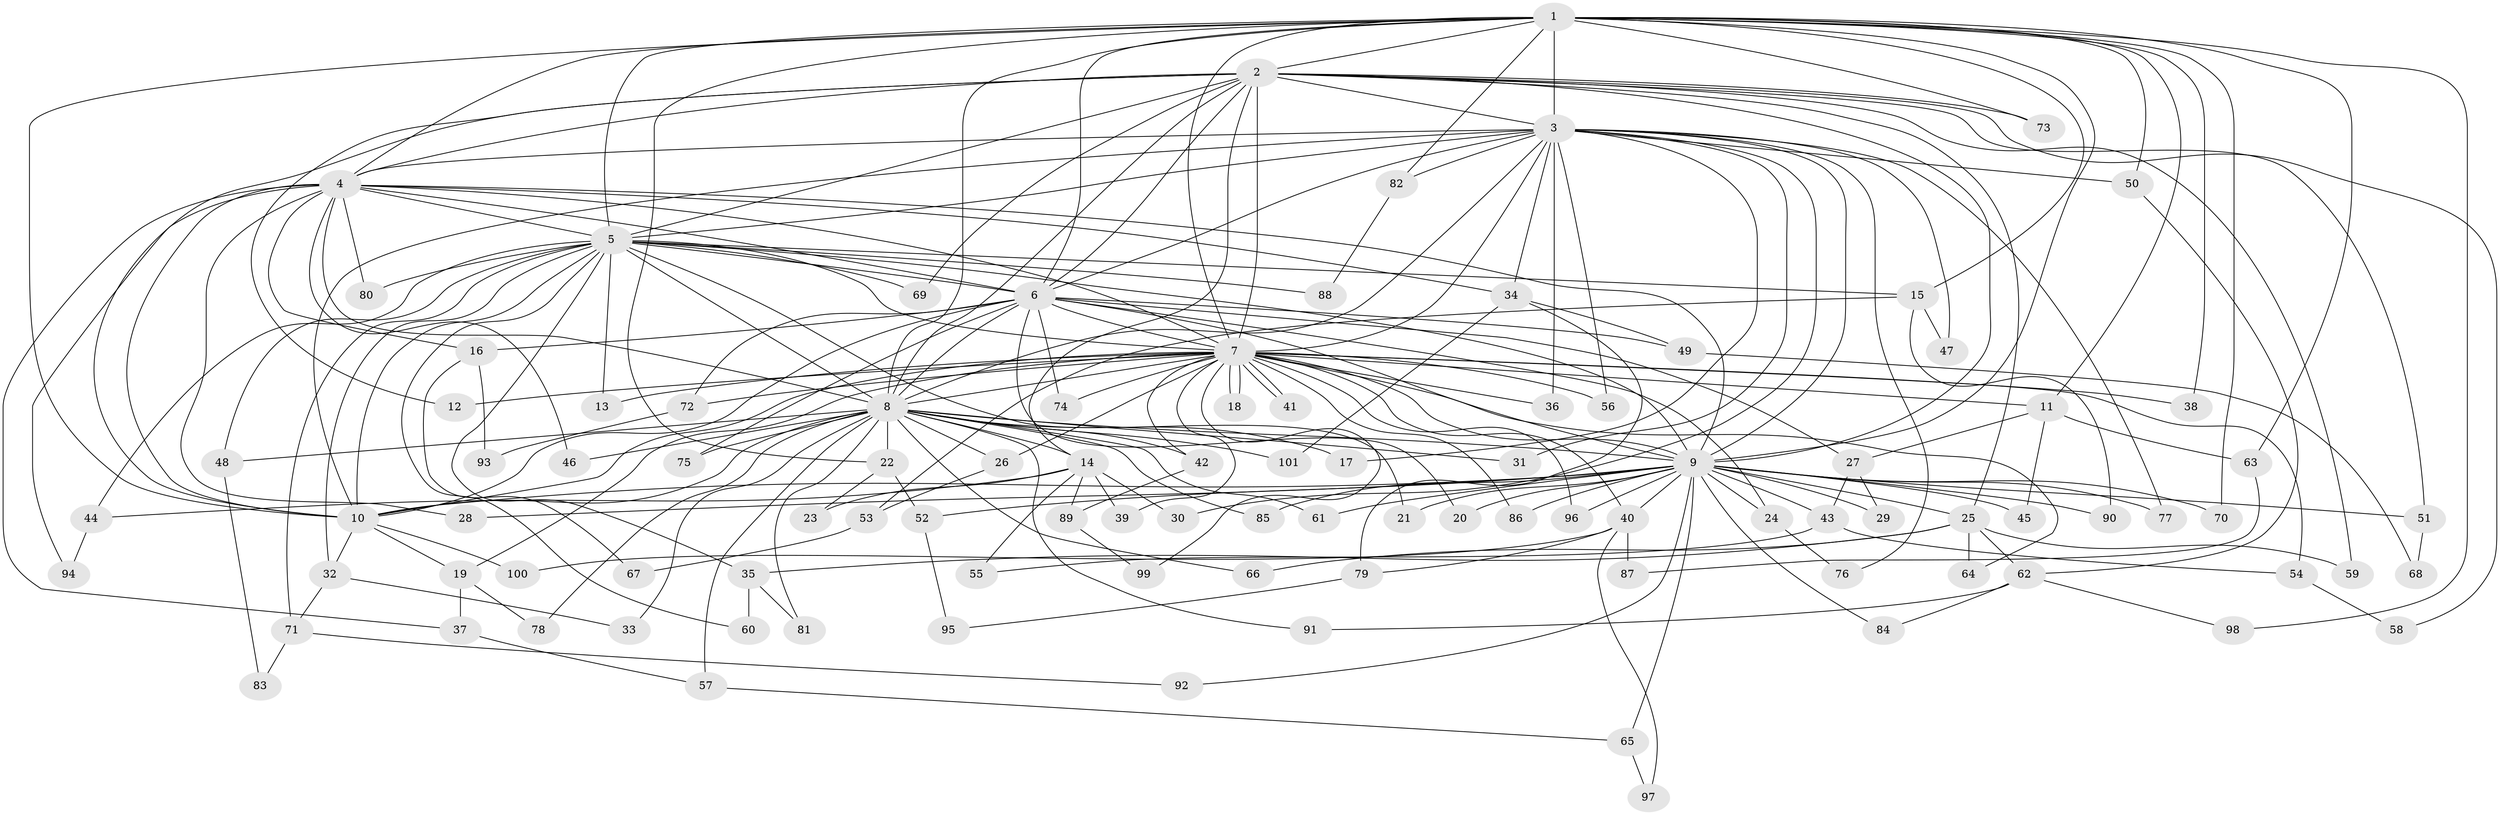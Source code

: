 // coarse degree distribution, {22: 0.01282051282051282, 17: 0.01282051282051282, 31: 0.01282051282051282, 19: 0.01282051282051282, 15: 0.01282051282051282, 28: 0.01282051282051282, 26: 0.01282051282051282, 11: 0.01282051282051282, 5: 0.02564102564102564, 2: 0.5641025641025641, 6: 0.05128205128205128, 4: 0.08974358974358974, 1: 0.038461538461538464, 3: 0.11538461538461539, 7: 0.01282051282051282}
// Generated by graph-tools (version 1.1) at 2025/23/03/03/25 07:23:43]
// undirected, 101 vertices, 227 edges
graph export_dot {
graph [start="1"]
  node [color=gray90,style=filled];
  1;
  2;
  3;
  4;
  5;
  6;
  7;
  8;
  9;
  10;
  11;
  12;
  13;
  14;
  15;
  16;
  17;
  18;
  19;
  20;
  21;
  22;
  23;
  24;
  25;
  26;
  27;
  28;
  29;
  30;
  31;
  32;
  33;
  34;
  35;
  36;
  37;
  38;
  39;
  40;
  41;
  42;
  43;
  44;
  45;
  46;
  47;
  48;
  49;
  50;
  51;
  52;
  53;
  54;
  55;
  56;
  57;
  58;
  59;
  60;
  61;
  62;
  63;
  64;
  65;
  66;
  67;
  68;
  69;
  70;
  71;
  72;
  73;
  74;
  75;
  76;
  77;
  78;
  79;
  80;
  81;
  82;
  83;
  84;
  85;
  86;
  87;
  88;
  89;
  90;
  91;
  92;
  93;
  94;
  95;
  96;
  97;
  98;
  99;
  100;
  101;
  1 -- 2;
  1 -- 3;
  1 -- 4;
  1 -- 5;
  1 -- 6;
  1 -- 7;
  1 -- 8;
  1 -- 9;
  1 -- 10;
  1 -- 11;
  1 -- 15;
  1 -- 22;
  1 -- 38;
  1 -- 50;
  1 -- 63;
  1 -- 70;
  1 -- 73;
  1 -- 82;
  1 -- 98;
  2 -- 3;
  2 -- 4;
  2 -- 5;
  2 -- 6;
  2 -- 7;
  2 -- 8;
  2 -- 9;
  2 -- 10;
  2 -- 12;
  2 -- 14;
  2 -- 25;
  2 -- 51;
  2 -- 58;
  2 -- 59;
  2 -- 69;
  2 -- 73;
  3 -- 4;
  3 -- 5;
  3 -- 6;
  3 -- 7;
  3 -- 8;
  3 -- 9;
  3 -- 10;
  3 -- 17;
  3 -- 30;
  3 -- 31;
  3 -- 34;
  3 -- 36;
  3 -- 47;
  3 -- 50;
  3 -- 56;
  3 -- 76;
  3 -- 77;
  3 -- 82;
  4 -- 5;
  4 -- 6;
  4 -- 7;
  4 -- 8;
  4 -- 9;
  4 -- 10;
  4 -- 16;
  4 -- 28;
  4 -- 34;
  4 -- 37;
  4 -- 46;
  4 -- 80;
  4 -- 94;
  5 -- 6;
  5 -- 7;
  5 -- 8;
  5 -- 9;
  5 -- 10;
  5 -- 13;
  5 -- 15;
  5 -- 21;
  5 -- 32;
  5 -- 35;
  5 -- 44;
  5 -- 48;
  5 -- 60;
  5 -- 69;
  5 -- 71;
  5 -- 80;
  5 -- 88;
  6 -- 7;
  6 -- 8;
  6 -- 9;
  6 -- 10;
  6 -- 16;
  6 -- 20;
  6 -- 24;
  6 -- 27;
  6 -- 49;
  6 -- 72;
  6 -- 74;
  6 -- 75;
  7 -- 8;
  7 -- 9;
  7 -- 10;
  7 -- 11;
  7 -- 12;
  7 -- 13;
  7 -- 18;
  7 -- 18;
  7 -- 19;
  7 -- 26;
  7 -- 36;
  7 -- 38;
  7 -- 39;
  7 -- 40;
  7 -- 41;
  7 -- 41;
  7 -- 42;
  7 -- 54;
  7 -- 56;
  7 -- 64;
  7 -- 72;
  7 -- 74;
  7 -- 86;
  7 -- 96;
  7 -- 99;
  8 -- 9;
  8 -- 10;
  8 -- 14;
  8 -- 17;
  8 -- 22;
  8 -- 26;
  8 -- 31;
  8 -- 33;
  8 -- 42;
  8 -- 46;
  8 -- 48;
  8 -- 57;
  8 -- 61;
  8 -- 66;
  8 -- 75;
  8 -- 78;
  8 -- 81;
  8 -- 85;
  8 -- 91;
  8 -- 101;
  9 -- 10;
  9 -- 20;
  9 -- 21;
  9 -- 24;
  9 -- 25;
  9 -- 28;
  9 -- 29;
  9 -- 40;
  9 -- 43;
  9 -- 45;
  9 -- 51;
  9 -- 52;
  9 -- 61;
  9 -- 65;
  9 -- 70;
  9 -- 77;
  9 -- 84;
  9 -- 85;
  9 -- 86;
  9 -- 90;
  9 -- 92;
  9 -- 96;
  10 -- 19;
  10 -- 32;
  10 -- 100;
  11 -- 27;
  11 -- 45;
  11 -- 63;
  14 -- 23;
  14 -- 30;
  14 -- 39;
  14 -- 44;
  14 -- 55;
  14 -- 89;
  15 -- 47;
  15 -- 53;
  15 -- 90;
  16 -- 67;
  16 -- 93;
  19 -- 37;
  19 -- 78;
  22 -- 23;
  22 -- 52;
  24 -- 76;
  25 -- 35;
  25 -- 59;
  25 -- 62;
  25 -- 64;
  25 -- 66;
  26 -- 53;
  27 -- 29;
  27 -- 43;
  32 -- 33;
  32 -- 71;
  34 -- 49;
  34 -- 79;
  34 -- 101;
  35 -- 60;
  35 -- 81;
  37 -- 57;
  40 -- 79;
  40 -- 87;
  40 -- 97;
  40 -- 100;
  42 -- 89;
  43 -- 54;
  43 -- 55;
  44 -- 94;
  48 -- 83;
  49 -- 68;
  50 -- 62;
  51 -- 68;
  52 -- 95;
  53 -- 67;
  54 -- 58;
  57 -- 65;
  62 -- 84;
  62 -- 91;
  62 -- 98;
  63 -- 87;
  65 -- 97;
  71 -- 83;
  71 -- 92;
  72 -- 93;
  79 -- 95;
  82 -- 88;
  89 -- 99;
}

